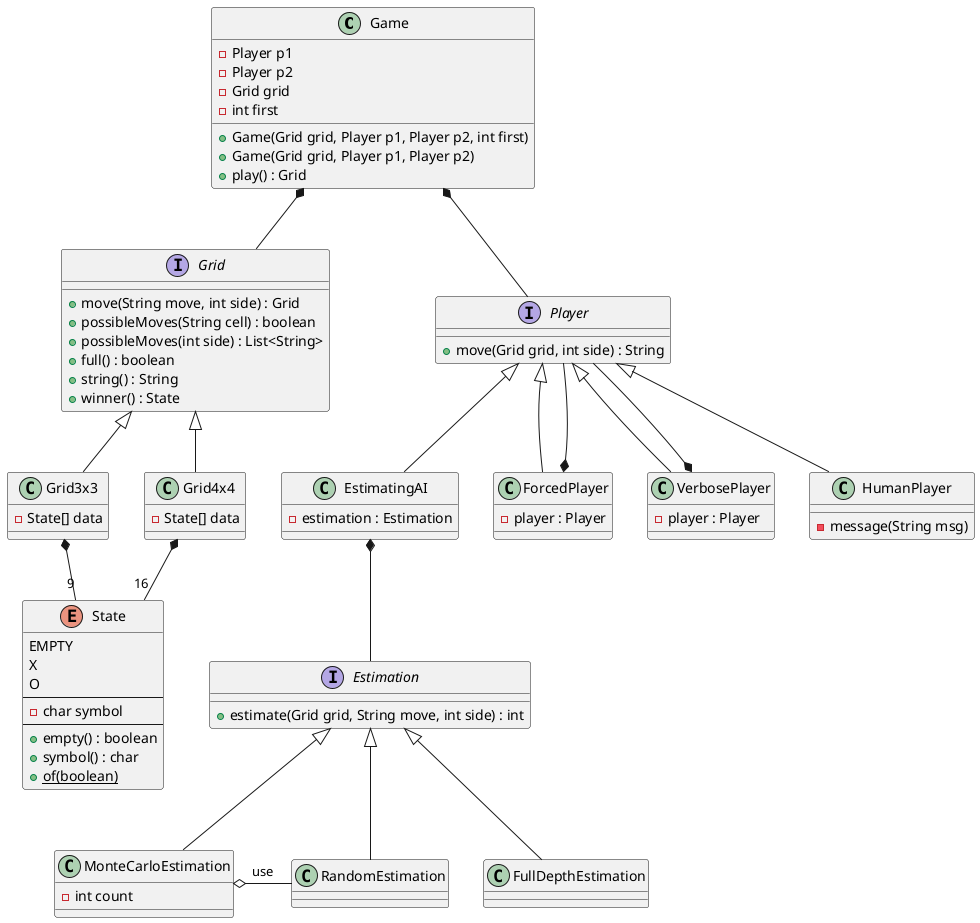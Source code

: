 @startuml

class Game {
  -Player p1
  -Player p2
  -Grid grid
  -int first
  +Game(Grid grid, Player p1, Player p2, int first)
  +Game(Grid grid, Player p1, Player p2)
  +play() : Grid
}

interface Grid {
  +move(String move, int side) : Grid
  +possibleMoves(String cell) : boolean
  +possibleMoves(int side) : List<String>
  +full() : boolean
  +string() : String
  +winner() : State
}

class Grid3x3 {
  -State[] data
}

class Grid4x4 {
  -State[] data
}

Grid3x3 *-- "9" State
Grid4x4 *-- "16" State
Game *-- Grid
Grid <|-- Grid3x3
Grid <|-- Grid4x4


enum State {
  EMPTY
  X
  O
  ---
  -char symbol
  ---
  +empty() : boolean
  +symbol() : char
  +{static} of(boolean)
}


Game *-- Player

interface Estimation {
  +estimate(Grid grid, String move, int side) : int
}

class MonteCarloEstimation {
  -int count
}
class RandomEstimation
class FullDepthEstimation

Estimation <|-- MonteCarloEstimation 
Estimation <|-- RandomEstimation
Estimation <|-- FullDepthEstimation

MonteCarloEstimation o- RandomEstimation : use

interface Player {
  +move(Grid grid, int side) : String
}

class EstimatingAI {
  -estimation : Estimation
}

class ForcedPlayer {
  -player : Player
}

class VerbosePlayer {
  -player : Player
}

class HumanPlayer {
  -message(String msg)
}

EstimatingAI *-- Estimation

VerbosePlayer *-- Player
ForcedPlayer *-- Player

Player <|-- HumanPlayer
Player <|-- ForcedPlayer
Player <|-- EstimatingAI
Player <|-- VerbosePlayer


@enduml